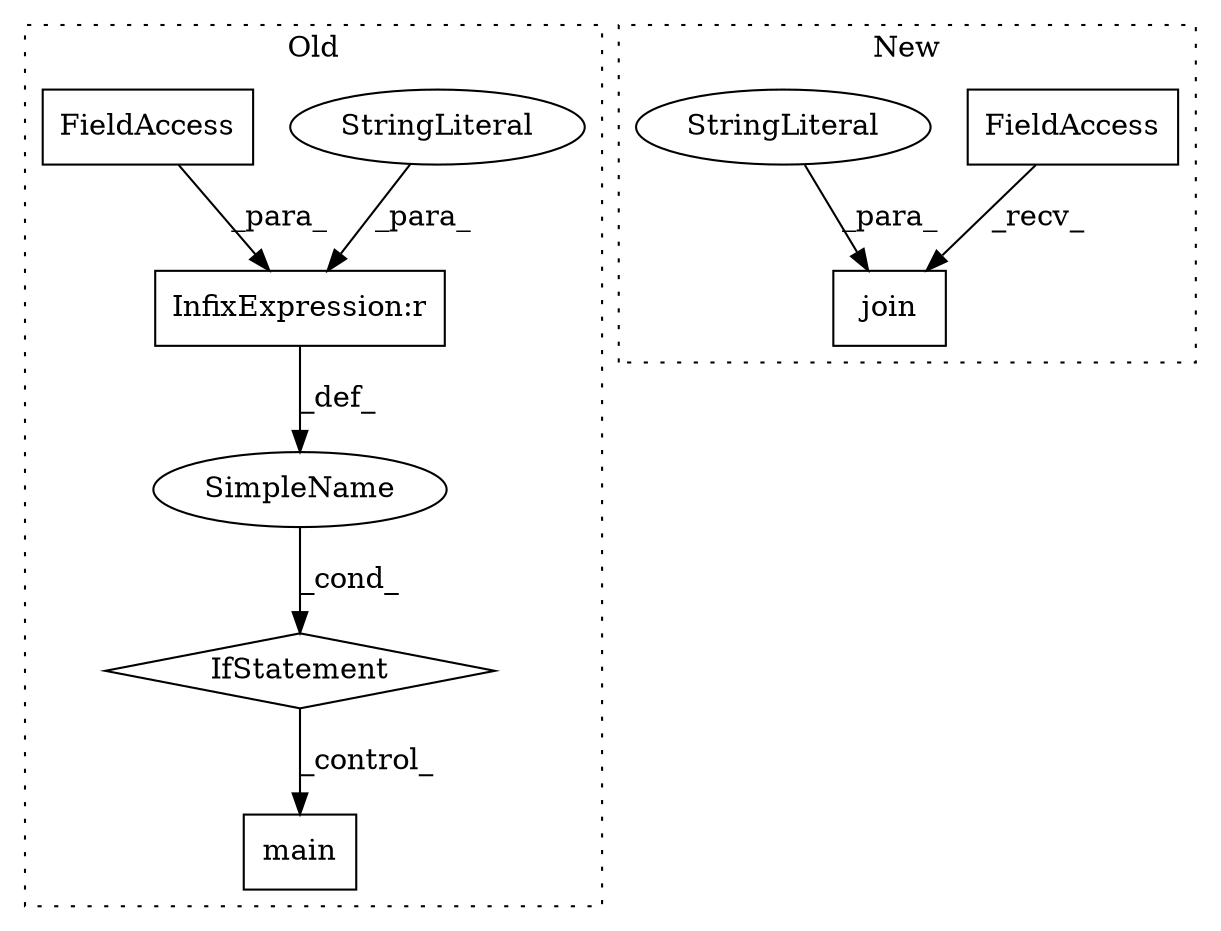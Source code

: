 digraph G {
subgraph cluster0 {
1 [label="main" a="32" s="1366" l="6" shape="box"];
4 [label="IfStatement" a="25" s="1298,1324" l="4,2" shape="diamond"];
5 [label="SimpleName" a="42" s="" l="" shape="ellipse"];
6 [label="InfixExpression:r" a="27" s="1310" l="4" shape="box"];
7 [label="StringLiteral" a="45" s="1314" l="10" shape="ellipse"];
8 [label="FieldAccess" a="22" s="1302" l="8" shape="box"];
label = "Old";
style="dotted";
}
subgraph cluster1 {
2 [label="join" a="32" s="163,184" l="5,1" shape="box"];
3 [label="FieldAccess" a="22" s="155" l="7" shape="box"];
9 [label="StringLiteral" a="45" s="180" l="4" shape="ellipse"];
label = "New";
style="dotted";
}
3 -> 2 [label="_recv_"];
4 -> 1 [label="_control_"];
5 -> 4 [label="_cond_"];
6 -> 5 [label="_def_"];
7 -> 6 [label="_para_"];
8 -> 6 [label="_para_"];
9 -> 2 [label="_para_"];
}
